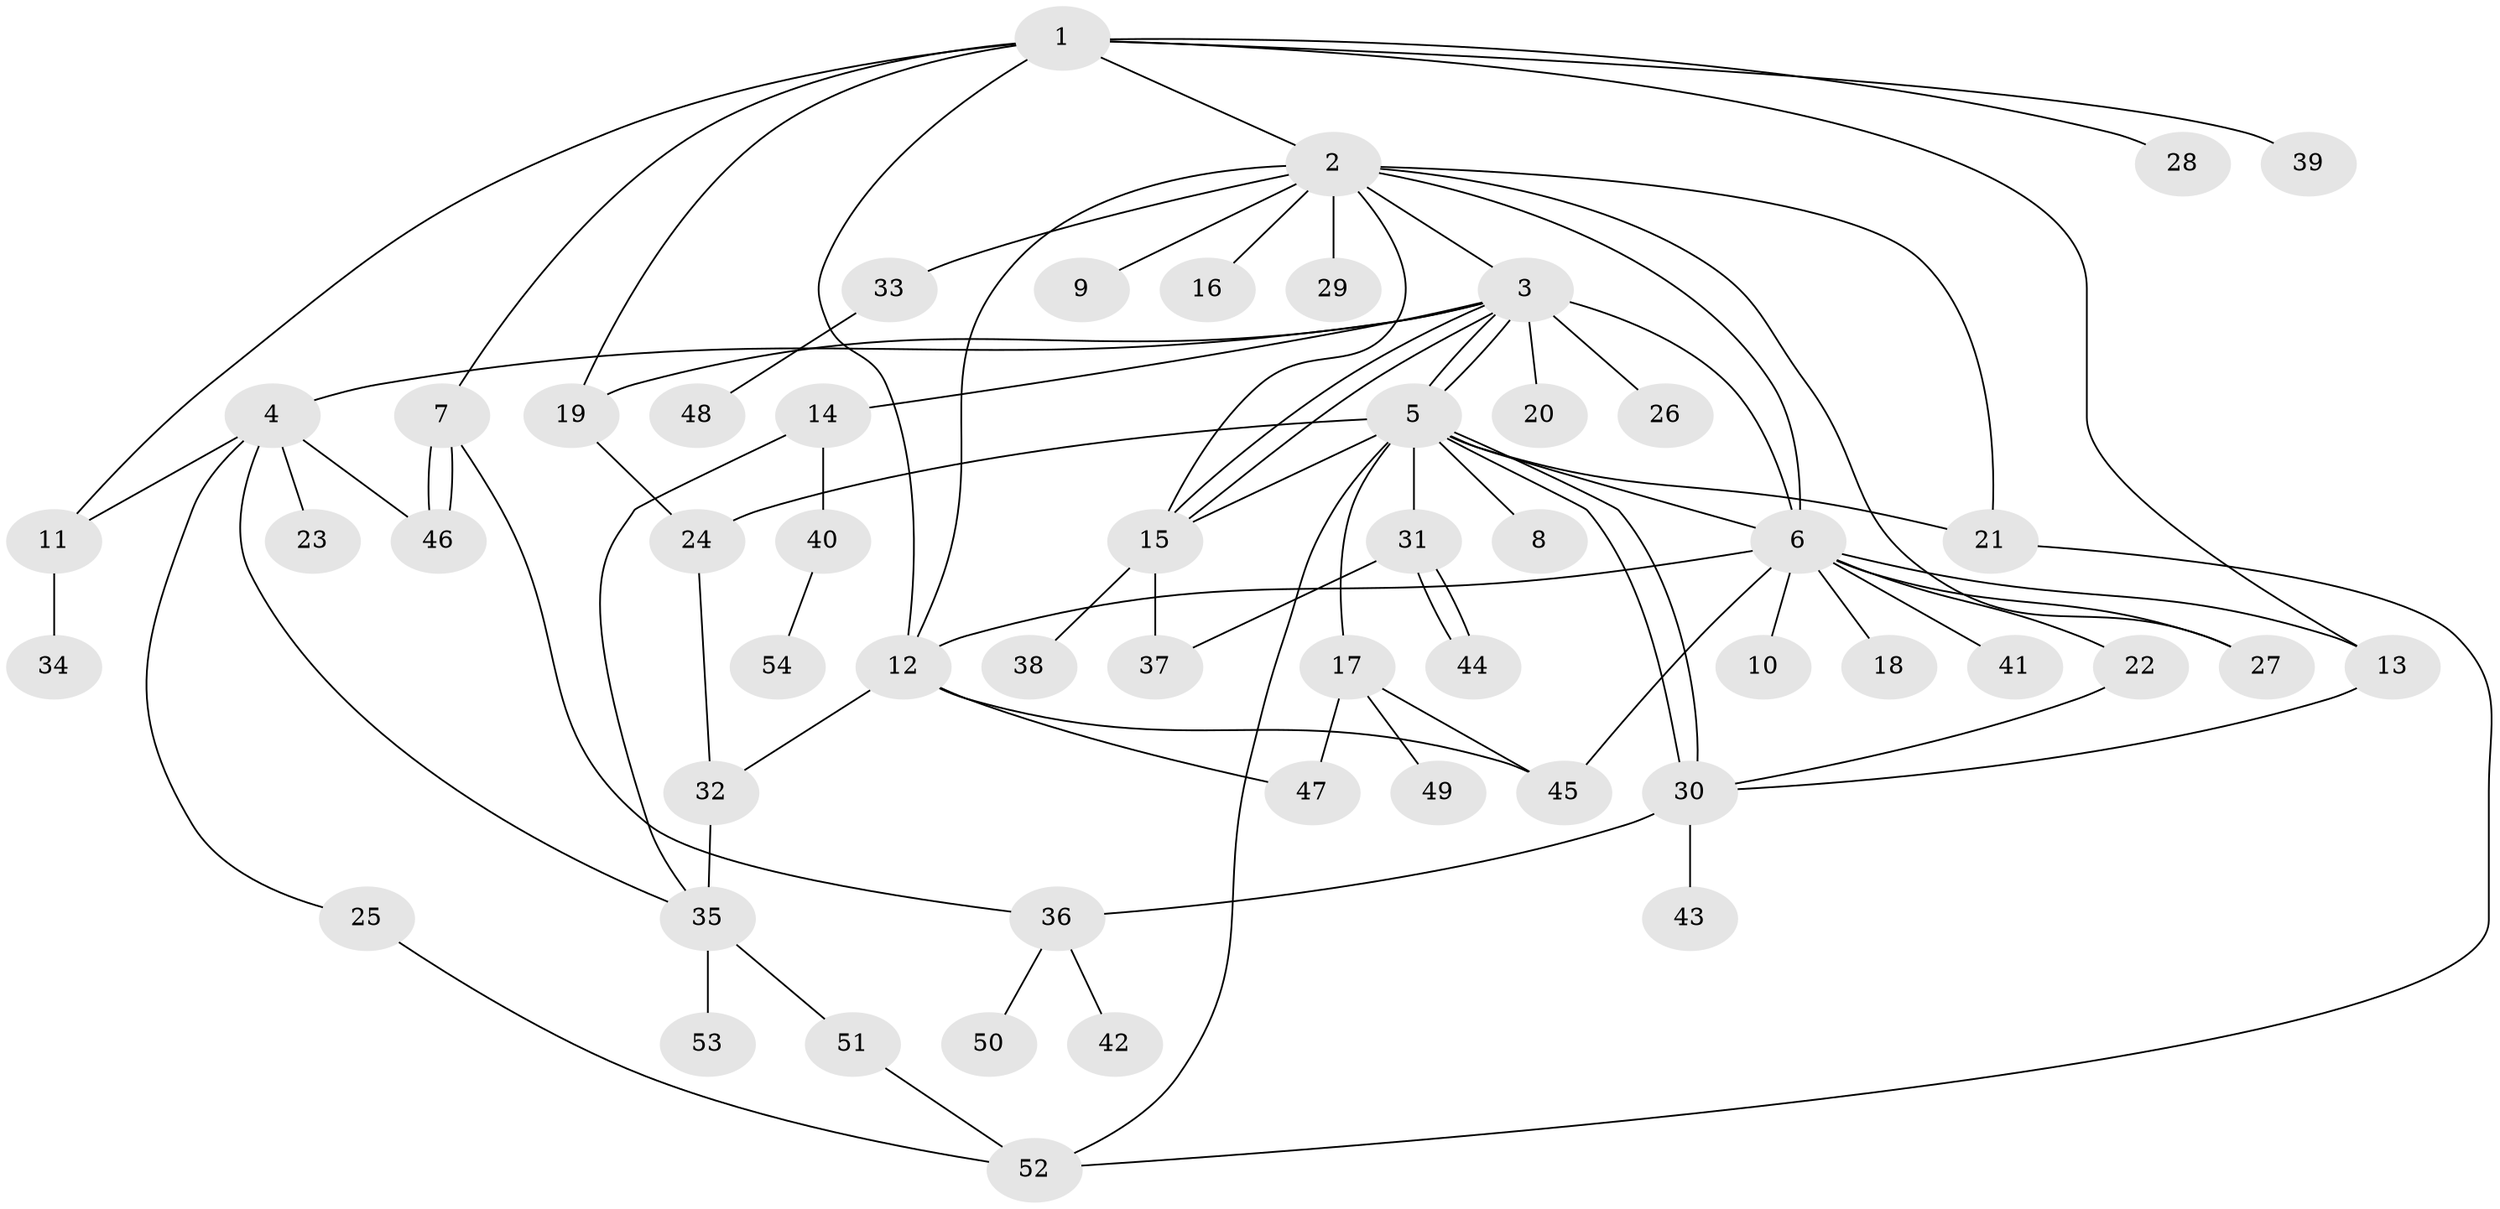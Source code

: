 // coarse degree distribution, {9: 0.05405405405405406, 10: 0.05405405405405406, 12: 0.02702702702702703, 6: 0.08108108108108109, 3: 0.16216216216216217, 1: 0.40540540540540543, 4: 0.08108108108108109, 5: 0.02702702702702703, 2: 0.10810810810810811}
// Generated by graph-tools (version 1.1) at 2025/51/02/27/25 19:51:56]
// undirected, 54 vertices, 84 edges
graph export_dot {
graph [start="1"]
  node [color=gray90,style=filled];
  1;
  2;
  3;
  4;
  5;
  6;
  7;
  8;
  9;
  10;
  11;
  12;
  13;
  14;
  15;
  16;
  17;
  18;
  19;
  20;
  21;
  22;
  23;
  24;
  25;
  26;
  27;
  28;
  29;
  30;
  31;
  32;
  33;
  34;
  35;
  36;
  37;
  38;
  39;
  40;
  41;
  42;
  43;
  44;
  45;
  46;
  47;
  48;
  49;
  50;
  51;
  52;
  53;
  54;
  1 -- 2;
  1 -- 7;
  1 -- 11;
  1 -- 12;
  1 -- 13;
  1 -- 19;
  1 -- 28;
  1 -- 39;
  2 -- 3;
  2 -- 6;
  2 -- 9;
  2 -- 12;
  2 -- 15;
  2 -- 16;
  2 -- 21;
  2 -- 27;
  2 -- 29;
  2 -- 33;
  3 -- 4;
  3 -- 5;
  3 -- 5;
  3 -- 6;
  3 -- 14;
  3 -- 15;
  3 -- 15;
  3 -- 19;
  3 -- 20;
  3 -- 26;
  4 -- 11;
  4 -- 23;
  4 -- 25;
  4 -- 35;
  4 -- 46;
  5 -- 6;
  5 -- 8;
  5 -- 15;
  5 -- 17;
  5 -- 21;
  5 -- 24;
  5 -- 30;
  5 -- 30;
  5 -- 31;
  5 -- 52;
  6 -- 10;
  6 -- 12;
  6 -- 13;
  6 -- 18;
  6 -- 22;
  6 -- 27;
  6 -- 41;
  6 -- 45;
  7 -- 36;
  7 -- 46;
  7 -- 46;
  11 -- 34;
  12 -- 32;
  12 -- 45;
  12 -- 47;
  13 -- 30;
  14 -- 35;
  14 -- 40;
  15 -- 37;
  15 -- 38;
  17 -- 45;
  17 -- 47;
  17 -- 49;
  19 -- 24;
  21 -- 52;
  22 -- 30;
  24 -- 32;
  25 -- 52;
  30 -- 36;
  30 -- 43;
  31 -- 37;
  31 -- 44;
  31 -- 44;
  32 -- 35;
  33 -- 48;
  35 -- 51;
  35 -- 53;
  36 -- 42;
  36 -- 50;
  40 -- 54;
  51 -- 52;
}
